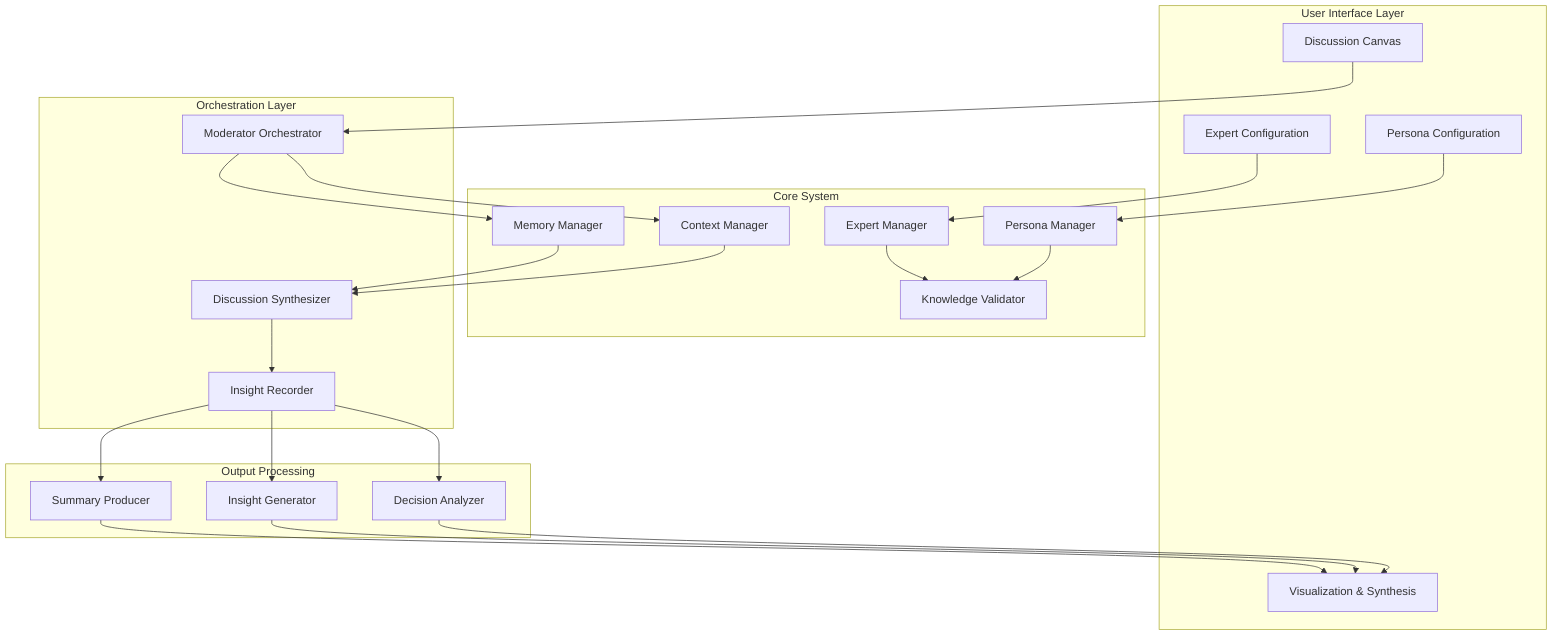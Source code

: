 graph TD
    subgraph UI[User Interface Layer]
        DC[Discussion Canvas]
        PC[Persona Configuration]
        EC[Expert Configuration]
        VS[Visualization & Synthesis]
    end

    subgraph Core[Core System]
        EM[Expert Manager]
        PM[Persona Manager]
        MM[Memory Manager]
        CM[Context Manager]
        KV[Knowledge Validator]
    end

    subgraph Orchestration[Orchestration Layer]
        MO[Moderator Orchestrator]
        DS[Discussion Synthesizer]
        IR[Insight Recorder]
    end

    subgraph Output[Output Processing]
        SP[Summary Producer]
        IG[Insight Generator]
        DA[Decision Analyzer]
    end

    DC --> MO
    PC --> PM
    EC --> EM
    
    MO --> MM
    MO --> CM
    
    EM --> KV
    PM --> KV
    
    MM --> DS
    CM --> DS
    
    DS --> IR
    IR --> SP
    IR --> IG
    IR --> DA
    
    SP --> VS
    IG --> VS
    DA --> VS